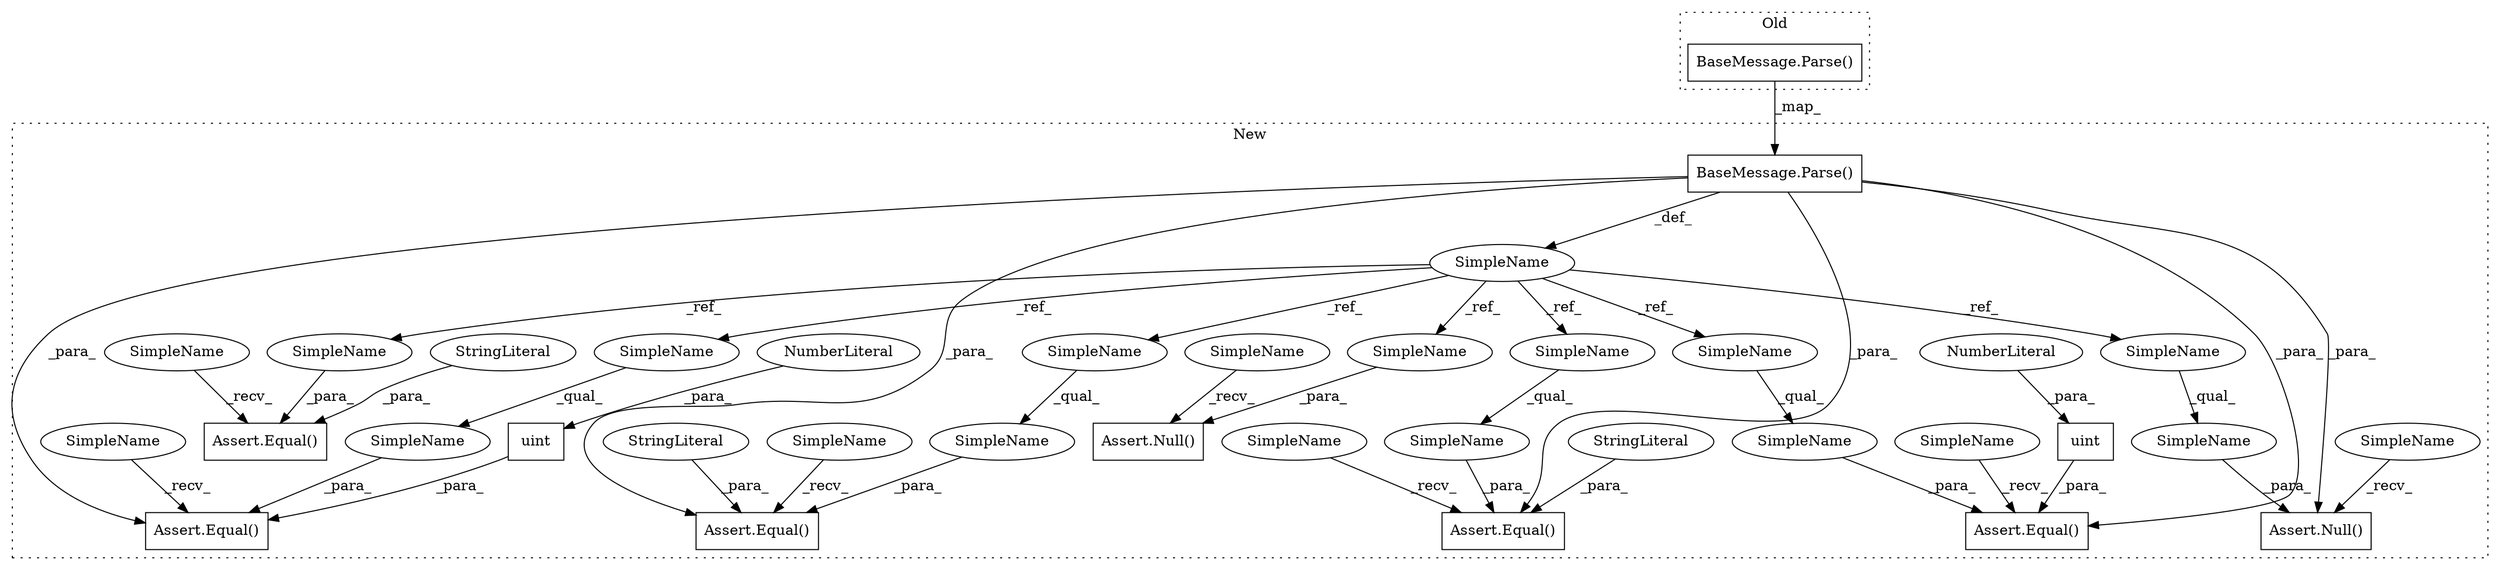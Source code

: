 digraph G {
subgraph cluster0 {
1 [label="BaseMessage.Parse()" a="32" s="8469,8498" l="6,1" shape="box"];
label = "Old";
style="dotted";
}
subgraph cluster1 {
2 [label="BaseMessage.Parse()" a="32" s="11061,11120" l="36,1" shape="box"];
3 [label="SimpleName" a="42" s="11029" l="17" shape="ellipse"];
4 [label="SimpleName" a="42" s="11546" l="34" shape="ellipse"];
5 [label="SimpleName" a="42" s="11354" l="32" shape="ellipse"];
6 [label="Assert.Equal()" a="32" s="11332,11386" l="6,1" shape="box"];
7 [label="SimpleName" a="42" s="11492" l="27" shape="ellipse"];
8 [label="Assert.Equal()" a="32" s="11474,11519" l="6,1" shape="box"];
9 [label="SimpleName" a="42" s="11428" l="24" shape="ellipse"];
10 [label="Assert.Equal()" a="32" s="11408,11452" l="6,1" shape="box"];
11 [label="SimpleName" a="42" s="11281" l="29" shape="ellipse"];
12 [label="Assert.Equal()" a="32" s="11236,11310" l="6,1" shape="box"];
13 [label="Assert.Null()" a="32" s="11155,11177" l="5,38" shape="box"];
14 [label="uint" a="11" s="11414" l="6" shape="box"];
15 [label="NumberLiteral" a="34" s="11420" l="6" shape="ellipse"];
16 [label="uint" a="11" s="11480" l="6" shape="box"];
17 [label="NumberLiteral" a="34" s="11486" l="4" shape="ellipse"];
18 [label="StringLiteral" a="45" s="11338" l="14" shape="ellipse"];
19 [label="StringLiteral" a="45" s="11242" l="37" shape="ellipse"];
20 [label="Assert.Null()" a="32" s="11541,11580" l="5,1" shape="box"];
21 [label="Assert.Equal()" a="32" s="11602,11630" l="6,30" shape="box"];
22 [label="StringLiteral" a="45" s="11608" l="3" shape="ellipse"];
23 [label="SimpleName" a="42" s="11401" l="6" shape="ellipse"];
24 [label="SimpleName" a="42" s="11148" l="6" shape="ellipse"];
25 [label="SimpleName" a="42" s="11534" l="6" shape="ellipse"];
26 [label="SimpleName" a="42" s="11229" l="6" shape="ellipse"];
27 [label="SimpleName" a="42" s="11595" l="6" shape="ellipse"];
28 [label="SimpleName" a="42" s="11325" l="6" shape="ellipse"];
29 [label="SimpleName" a="42" s="11467" l="6" shape="ellipse"];
30 [label="SimpleName" a="42" s="11354" l="17" shape="ellipse"];
31 [label="SimpleName" a="42" s="11281" l="17" shape="ellipse"];
32 [label="SimpleName" a="42" s="11428" l="17" shape="ellipse"];
33 [label="SimpleName" a="42" s="11546" l="17" shape="ellipse"];
34 [label="SimpleName" a="42" s="11613" l="17" shape="ellipse"];
35 [label="SimpleName" a="42" s="11160" l="17" shape="ellipse"];
36 [label="SimpleName" a="42" s="11492" l="17" shape="ellipse"];
label = "New";
style="dotted";
}
1 -> 2 [label="_map_"];
2 -> 8 [label="_para_"];
2 -> 20 [label="_para_"];
2 -> 3 [label="_def_"];
2 -> 12 [label="_para_"];
2 -> 6 [label="_para_"];
2 -> 10 [label="_para_"];
3 -> 34 [label="_ref_"];
3 -> 30 [label="_ref_"];
3 -> 35 [label="_ref_"];
3 -> 32 [label="_ref_"];
3 -> 36 [label="_ref_"];
3 -> 31 [label="_ref_"];
3 -> 33 [label="_ref_"];
4 -> 20 [label="_para_"];
5 -> 6 [label="_para_"];
7 -> 8 [label="_para_"];
9 -> 10 [label="_para_"];
11 -> 12 [label="_para_"];
14 -> 10 [label="_para_"];
15 -> 14 [label="_para_"];
16 -> 8 [label="_para_"];
17 -> 16 [label="_para_"];
18 -> 6 [label="_para_"];
19 -> 12 [label="_para_"];
22 -> 21 [label="_para_"];
23 -> 10 [label="_recv_"];
24 -> 13 [label="_recv_"];
25 -> 20 [label="_recv_"];
26 -> 12 [label="_recv_"];
27 -> 21 [label="_recv_"];
28 -> 6 [label="_recv_"];
29 -> 8 [label="_recv_"];
30 -> 5 [label="_qual_"];
31 -> 11 [label="_qual_"];
32 -> 9 [label="_qual_"];
33 -> 4 [label="_qual_"];
34 -> 21 [label="_para_"];
35 -> 13 [label="_para_"];
36 -> 7 [label="_qual_"];
}